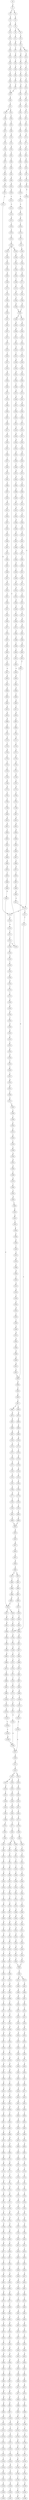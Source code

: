 strict digraph  {
	S0 -> S1 [ label = C ];
	S1 -> S2 [ label = C ];
	S1 -> S3 [ label = T ];
	S2 -> S4 [ label = A ];
	S3 -> S5 [ label = A ];
	S4 -> S6 [ label = G ];
	S5 -> S7 [ label = G ];
	S6 -> S8 [ label = T ];
	S6 -> S9 [ label = G ];
	S7 -> S10 [ label = G ];
	S8 -> S11 [ label = T ];
	S9 -> S12 [ label = T ];
	S10 -> S13 [ label = T ];
	S11 -> S14 [ label = G ];
	S12 -> S15 [ label = G ];
	S13 -> S16 [ label = G ];
	S14 -> S17 [ label = T ];
	S15 -> S18 [ label = C ];
	S15 -> S19 [ label = G ];
	S16 -> S20 [ label = T ];
	S17 -> S21 [ label = G ];
	S18 -> S22 [ label = G ];
	S19 -> S23 [ label = G ];
	S20 -> S24 [ label = G ];
	S21 -> S25 [ label = C ];
	S22 -> S26 [ label = C ];
	S23 -> S27 [ label = C ];
	S24 -> S28 [ label = C ];
	S25 -> S29 [ label = G ];
	S26 -> S30 [ label = G ];
	S27 -> S31 [ label = T ];
	S28 -> S32 [ label = G ];
	S29 -> S33 [ label = T ];
	S30 -> S34 [ label = T ];
	S31 -> S35 [ label = T ];
	S32 -> S36 [ label = T ];
	S33 -> S37 [ label = C ];
	S34 -> S38 [ label = C ];
	S35 -> S39 [ label = C ];
	S36 -> S40 [ label = C ];
	S37 -> S41 [ label = G ];
	S38 -> S42 [ label = G ];
	S39 -> S43 [ label = G ];
	S40 -> S44 [ label = G ];
	S41 -> S45 [ label = A ];
	S42 -> S46 [ label = T ];
	S43 -> S47 [ label = A ];
	S44 -> S45 [ label = A ];
	S45 -> S48 [ label = A ];
	S46 -> S49 [ label = G ];
	S47 -> S50 [ label = A ];
	S48 -> S51 [ label = C ];
	S49 -> S52 [ label = C ];
	S50 -> S53 [ label = C ];
	S51 -> S54 [ label = C ];
	S51 -> S55 [ label = A ];
	S52 -> S56 [ label = A ];
	S53 -> S57 [ label = A ];
	S54 -> S58 [ label = T ];
	S55 -> S59 [ label = C ];
	S56 -> S60 [ label = T ];
	S57 -> S61 [ label = C ];
	S58 -> S62 [ label = T ];
	S59 -> S63 [ label = C ];
	S60 -> S64 [ label = C ];
	S61 -> S65 [ label = G ];
	S62 -> S66 [ label = C ];
	S63 -> S67 [ label = C ];
	S64 -> S68 [ label = C ];
	S65 -> S69 [ label = C ];
	S66 -> S70 [ label = G ];
	S67 -> S71 [ label = G ];
	S68 -> S72 [ label = G ];
	S69 -> S73 [ label = G ];
	S70 -> S74 [ label = T ];
	S71 -> S75 [ label = T ];
	S72 -> S76 [ label = C ];
	S73 -> S77 [ label = C ];
	S74 -> S78 [ label = A ];
	S75 -> S79 [ label = A ];
	S76 -> S80 [ label = A ];
	S77 -> S81 [ label = A ];
	S78 -> S82 [ label = C ];
	S79 -> S83 [ label = C ];
	S80 -> S84 [ label = C ];
	S81 -> S85 [ label = C ];
	S82 -> S86 [ label = T ];
	S83 -> S87 [ label = G ];
	S84 -> S88 [ label = G ];
	S85 -> S89 [ label = G ];
	S86 -> S90 [ label = T ];
	S87 -> S91 [ label = T ];
	S88 -> S92 [ label = T ];
	S89 -> S93 [ label = T ];
	S90 -> S94 [ label = C ];
	S91 -> S95 [ label = C ];
	S92 -> S96 [ label = C ];
	S93 -> S97 [ label = C ];
	S94 -> S98 [ label = A ];
	S95 -> S99 [ label = C ];
	S96 -> S100 [ label = G ];
	S97 -> S101 [ label = C ];
	S98 -> S102 [ label = A ];
	S99 -> S103 [ label = A ];
	S100 -> S104 [ label = A ];
	S101 -> S105 [ label = A ];
	S102 -> S106 [ label = G ];
	S103 -> S107 [ label = G ];
	S104 -> S108 [ label = G ];
	S105 -> S109 [ label = G ];
	S106 -> S110 [ label = C ];
	S107 -> S111 [ label = C ];
	S108 -> S112 [ label = C ];
	S109 -> S113 [ label = C ];
	S110 -> S114 [ label = G ];
	S111 -> S115 [ label = G ];
	S112 -> S116 [ label = G ];
	S113 -> S117 [ label = T ];
	S113 -> S115 [ label = G ];
	S114 -> S118 [ label = A ];
	S115 -> S119 [ label = A ];
	S116 -> S120 [ label = A ];
	S117 -> S121 [ label = T ];
	S118 -> S122 [ label = G ];
	S119 -> S123 [ label = G ];
	S120 -> S124 [ label = G ];
	S121 -> S125 [ label = C ];
	S122 -> S126 [ label = T ];
	S123 -> S127 [ label = T ];
	S124 -> S128 [ label = T ];
	S125 -> S129 [ label = A ];
	S126 -> S130 [ label = C ];
	S127 -> S131 [ label = C ];
	S128 -> S132 [ label = C ];
	S129 -> S133 [ label = C ];
	S130 -> S134 [ label = C ];
	S131 -> S135 [ label = C ];
	S131 -> S136 [ label = T ];
	S132 -> S137 [ label = G ];
	S133 -> S138 [ label = G ];
	S134 -> S139 [ label = C ];
	S135 -> S139 [ label = C ];
	S136 -> S140 [ label = C ];
	S137 -> S141 [ label = A ];
	S138 -> S142 [ label = C ];
	S139 -> S143 [ label = T ];
	S139 -> S144 [ label = G ];
	S140 -> S145 [ label = G ];
	S141 -> S146 [ label = A ];
	S142 -> S147 [ label = C ];
	S143 -> S148 [ label = C ];
	S144 -> S149 [ label = C ];
	S145 -> S150 [ label = T ];
	S146 -> S151 [ label = C ];
	S147 -> S152 [ label = C ];
	S148 -> S153 [ label = C ];
	S149 -> S154 [ label = C ];
	S150 -> S155 [ label = C ];
	S151 -> S156 [ label = C ];
	S152 -> S157 [ label = T ];
	S153 -> S158 [ label = G ];
	S154 -> S159 [ label = T ];
	S155 -> S160 [ label = T ];
	S156 -> S161 [ label = T ];
	S157 -> S162 [ label = T ];
	S158 -> S163 [ label = G ];
	S159 -> S164 [ label = G ];
	S160 -> S165 [ label = G ];
	S161 -> S166 [ label = G ];
	S162 -> S167 [ label = C ];
	S163 -> S168 [ label = T ];
	S164 -> S169 [ label = T ];
	S165 -> S170 [ label = T ];
	S166 -> S171 [ label = T ];
	S167 -> S172 [ label = A ];
	S168 -> S173 [ label = C ];
	S169 -> S174 [ label = C ];
	S170 -> S175 [ label = T ];
	S171 -> S176 [ label = C ];
	S172 -> S177 [ label = T ];
	S173 -> S178 [ label = T ];
	S174 -> S179 [ label = G ];
	S175 -> S180 [ label = C ];
	S176 -> S181 [ label = G ];
	S177 -> S182 [ label = C ];
	S178 -> S183 [ label = G ];
	S179 -> S184 [ label = C ];
	S180 -> S185 [ label = C ];
	S181 -> S186 [ label = C ];
	S182 -> S187 [ label = C ];
	S183 -> S188 [ label = G ];
	S184 -> S189 [ label = G ];
	S185 -> S190 [ label = G ];
	S186 -> S191 [ label = G ];
	S187 -> S192 [ label = A ];
	S188 -> S193 [ label = A ];
	S189 -> S194 [ label = C ];
	S190 -> S195 [ label = T ];
	S191 -> S194 [ label = C ];
	S192 -> S196 [ label = G ];
	S193 -> S197 [ label = G ];
	S194 -> S198 [ label = G ];
	S194 -> S199 [ label = A ];
	S195 -> S200 [ label = G ];
	S196 -> S201 [ label = A ];
	S197 -> S202 [ label = G ];
	S198 -> S203 [ label = A ];
	S199 -> S204 [ label = A ];
	S200 -> S205 [ label = G ];
	S201 -> S206 [ label = A ];
	S202 -> S207 [ label = G ];
	S203 -> S208 [ label = G ];
	S204 -> S209 [ label = C ];
	S205 -> S210 [ label = C ];
	S206 -> S211 [ label = C ];
	S207 -> S212 [ label = T ];
	S208 -> S213 [ label = C ];
	S209 -> S214 [ label = C ];
	S210 -> S215 [ label = C ];
	S211 -> S216 [ label = C ];
	S212 -> S217 [ label = G ];
	S213 -> S218 [ label = A ];
	S214 -> S219 [ label = C ];
	S215 -> S220 [ label = C ];
	S216 -> S221 [ label = A ];
	S216 -> S222 [ label = G ];
	S217 -> S223 [ label = T ];
	S218 -> S224 [ label = G ];
	S219 -> S225 [ label = G ];
	S220 -> S226 [ label = G ];
	S221 -> S227 [ label = G ];
	S221 -> S228 [ label = C ];
	S222 -> S229 [ label = G ];
	S223 -> S230 [ label = T ];
	S224 -> S231 [ label = T ];
	S225 -> S232 [ label = T ];
	S226 -> S233 [ label = T ];
	S227 -> S234 [ label = A ];
	S228 -> S235 [ label = C ];
	S229 -> S236 [ label = A ];
	S230 -> S237 [ label = C ];
	S231 -> S238 [ label = G ];
	S232 -> S239 [ label = A ];
	S233 -> S240 [ label = C ];
	S234 -> S241 [ label = C ];
	S235 -> S242 [ label = A ];
	S236 -> S243 [ label = C ];
	S237 -> S244 [ label = C ];
	S238 -> S245 [ label = C ];
	S239 -> S246 [ label = C ];
	S240 -> S247 [ label = C ];
	S241 -> S248 [ label = T ];
	S242 -> S249 [ label = C ];
	S243 -> S250 [ label = G ];
	S244 -> S251 [ label = A ];
	S245 -> S252 [ label = A ];
	S246 -> S253 [ label = A ];
	S247 -> S254 [ label = A ];
	S248 -> S255 [ label = C ];
	S249 -> S256 [ label = C ];
	S250 -> S257 [ label = C ];
	S251 -> S258 [ label = G ];
	S252 -> S259 [ label = A ];
	S253 -> S260 [ label = G ];
	S254 -> S261 [ label = G ];
	S255 -> S262 [ label = C ];
	S256 -> S263 [ label = C ];
	S257 -> S264 [ label = C ];
	S258 -> S265 [ label = C ];
	S259 -> S266 [ label = C ];
	S260 -> S267 [ label = C ];
	S261 -> S268 [ label = T ];
	S262 -> S269 [ label = C ];
	S263 -> S270 [ label = C ];
	S264 -> S271 [ label = C ];
	S265 -> S272 [ label = A ];
	S266 -> S273 [ label = A ];
	S267 -> S274 [ label = A ];
	S268 -> S275 [ label = A ];
	S269 -> S276 [ label = A ];
	S270 -> S277 [ label = T ];
	S271 -> S278 [ label = A ];
	S272 -> S279 [ label = G ];
	S273 -> S280 [ label = G ];
	S274 -> S281 [ label = G ];
	S275 -> S282 [ label = G ];
	S276 -> S283 [ label = T ];
	S277 -> S284 [ label = T ];
	S278 -> S285 [ label = T ];
	S279 -> S286 [ label = A ];
	S280 -> S287 [ label = C ];
	S281 -> S288 [ label = G ];
	S282 -> S289 [ label = C ];
	S283 -> S290 [ label = C ];
	S284 -> S291 [ label = C ];
	S285 -> S292 [ label = C ];
	S286 -> S293 [ label = T ];
	S287 -> S294 [ label = T ];
	S288 -> S295 [ label = T ];
	S289 -> S296 [ label = T ];
	S290 -> S297 [ label = T ];
	S291 -> S298 [ label = C ];
	S291 -> S299 [ label = G ];
	S292 -> S300 [ label = G ];
	S293 -> S301 [ label = A ];
	S294 -> S302 [ label = A ];
	S295 -> S303 [ label = G ];
	S296 -> S304 [ label = C ];
	S297 -> S305 [ label = G ];
	S298 -> S306 [ label = T ];
	S299 -> S307 [ label = A ];
	S300 -> S308 [ label = T ];
	S301 -> S309 [ label = A ];
	S302 -> S310 [ label = C ];
	S303 -> S311 [ label = C ];
	S304 -> S312 [ label = C ];
	S305 -> S313 [ label = C ];
	S306 -> S314 [ label = G ];
	S307 -> S315 [ label = T ];
	S308 -> S316 [ label = C ];
	S309 -> S317 [ label = A ];
	S310 -> S318 [ label = G ];
	S311 -> S319 [ label = A ];
	S312 -> S320 [ label = A ];
	S313 -> S321 [ label = C ];
	S314 -> S322 [ label = T ];
	S315 -> S323 [ label = C ];
	S316 -> S324 [ label = C ];
	S317 -> S325 [ label = A ];
	S318 -> S326 [ label = A ];
	S319 -> S327 [ label = C ];
	S320 -> S328 [ label = C ];
	S321 -> S329 [ label = A ];
	S322 -> S330 [ label = C ];
	S323 -> S331 [ label = G ];
	S324 -> S332 [ label = T ];
	S325 -> S333 [ label = A ];
	S326 -> S334 [ label = G ];
	S327 -> S335 [ label = G ];
	S328 -> S336 [ label = C ];
	S329 -> S337 [ label = G ];
	S330 -> S338 [ label = C ];
	S331 -> S339 [ label = T ];
	S332 -> S340 [ label = C ];
	S333 -> S341 [ label = C ];
	S334 -> S342 [ label = A ];
	S335 -> S343 [ label = C ];
	S336 -> S344 [ label = G ];
	S337 -> S345 [ label = T ];
	S338 -> S346 [ label = T ];
	S339 -> S347 [ label = T ];
	S340 -> S348 [ label = T ];
	S341 -> S349 [ label = T ];
	S342 -> S350 [ label = A ];
	S343 -> S351 [ label = G ];
	S344 -> S352 [ label = G ];
	S345 -> S353 [ label = C ];
	S346 -> S354 [ label = T ];
	S347 -> S355 [ label = T ];
	S348 -> S356 [ label = T ];
	S349 -> S357 [ label = T ];
	S350 -> S358 [ label = C ];
	S351 -> S359 [ label = G ];
	S352 -> S360 [ label = A ];
	S353 -> S361 [ label = G ];
	S354 -> S362 [ label = G ];
	S355 -> S363 [ label = G ];
	S356 -> S364 [ label = C ];
	S357 -> S365 [ label = T ];
	S358 -> S366 [ label = T ];
	S359 -> S367 [ label = T ];
	S360 -> S368 [ label = C ];
	S361 -> S369 [ label = T ];
	S362 -> S370 [ label = T ];
	S363 -> S371 [ label = T ];
	S364 -> S372 [ label = T ];
	S365 -> S373 [ label = G ];
	S366 -> S374 [ label = G ];
	S367 -> S375 [ label = G ];
	S368 -> S376 [ label = G ];
	S369 -> S377 [ label = A ];
	S370 -> S378 [ label = A ];
	S371 -> S379 [ label = A ];
	S372 -> S380 [ label = C ];
	S373 -> S381 [ label = C ];
	S374 -> S382 [ label = G ];
	S375 -> S383 [ label = C ];
	S376 -> S384 [ label = T ];
	S377 -> S385 [ label = A ];
	S378 -> S386 [ label = G ];
	S379 -> S387 [ label = G ];
	S380 -> S388 [ label = G ];
	S381 -> S389 [ label = C ];
	S382 -> S390 [ label = C ];
	S383 -> S391 [ label = C ];
	S384 -> S392 [ label = C ];
	S385 -> S393 [ label = G ];
	S386 -> S394 [ label = G ];
	S387 -> S395 [ label = G ];
	S388 -> S396 [ label = G ];
	S389 -> S397 [ label = G ];
	S390 -> S398 [ label = G ];
	S391 -> S399 [ label = G ];
	S392 -> S400 [ label = G ];
	S393 -> S401 [ label = A ];
	S394 -> S402 [ label = A ];
	S395 -> S403 [ label = A ];
	S396 -> S404 [ label = A ];
	S397 -> S405 [ label = T ];
	S398 -> S406 [ label = C ];
	S399 -> S407 [ label = C ];
	S400 -> S408 [ label = T ];
	S401 -> S409 [ label = C ];
	S402 -> S410 [ label = G ];
	S403 -> S411 [ label = A ];
	S404 -> S412 [ label = G ];
	S405 -> S413 [ label = A ];
	S406 -> S414 [ label = A ];
	S407 -> S415 [ label = A ];
	S408 -> S416 [ label = G ];
	S409 -> S417 [ label = G ];
	S410 -> S418 [ label = A ];
	S411 -> S419 [ label = A ];
	S412 -> S420 [ label = A ];
	S413 -> S421 [ label = G ];
	S414 -> S422 [ label = G ];
	S415 -> S423 [ label = A ];
	S416 -> S424 [ label = A ];
	S417 -> S425 [ label = G ];
	S418 -> S426 [ label = G ];
	S419 -> S427 [ label = G ];
	S420 -> S428 [ label = G ];
	S421 -> S429 [ label = C ];
	S422 -> S430 [ label = C ];
	S423 -> S431 [ label = C ];
	S424 -> S432 [ label = C ];
	S425 -> S433 [ label = C ];
	S426 -> S434 [ label = G ];
	S427 -> S435 [ label = G ];
	S428 -> S436 [ label = G ];
	S429 -> S437 [ label = C ];
	S430 -> S438 [ label = G ];
	S431 -> S439 [ label = C ];
	S432 -> S440 [ label = C ];
	S433 -> S441 [ label = T ];
	S434 -> S442 [ label = T ];
	S435 -> S443 [ label = T ];
	S436 -> S444 [ label = T ];
	S437 -> S445 [ label = G ];
	S438 -> S446 [ label = G ];
	S439 -> S447 [ label = A ];
	S440 -> S448 [ label = G ];
	S441 -> S449 [ label = C ];
	S442 -> S450 [ label = C ];
	S443 -> S451 [ label = C ];
	S444 -> S452 [ label = C ];
	S445 -> S453 [ label = G ];
	S446 -> S454 [ label = G ];
	S447 -> S455 [ label = G ];
	S448 -> S456 [ label = G ];
	S449 -> S457 [ label = T ];
	S450 -> S458 [ label = C ];
	S451 -> S459 [ label = C ];
	S452 -> S458 [ label = C ];
	S453 -> S460 [ label = T ];
	S454 -> S461 [ label = T ];
	S455 -> S462 [ label = T ];
	S456 -> S463 [ label = T ];
	S457 -> S464 [ label = C ];
	S458 -> S465 [ label = C ];
	S459 -> S466 [ label = C ];
	S460 -> S467 [ label = G ];
	S461 -> S468 [ label = G ];
	S462 -> S469 [ label = C ];
	S463 -> S470 [ label = C ];
	S464 -> S471 [ label = G ];
	S465 -> S472 [ label = A ];
	S465 -> S473 [ label = G ];
	S466 -> S474 [ label = G ];
	S467 -> S475 [ label = A ];
	S468 -> S476 [ label = C ];
	S469 -> S477 [ label = G ];
	S470 -> S478 [ label = G ];
	S471 -> S479 [ label = A ];
	S472 -> S480 [ label = G ];
	S473 -> S481 [ label = G ];
	S474 -> S482 [ label = A ];
	S475 -> S483 [ label = C ];
	S476 -> S484 [ label = C ];
	S477 -> S485 [ label = C ];
	S478 -> S486 [ label = C ];
	S479 -> S487 [ label = A ];
	S480 -> S488 [ label = A ];
	S481 -> S489 [ label = A ];
	S482 -> S490 [ label = A ];
	S483 -> S491 [ label = G ];
	S484 -> S492 [ label = G ];
	S485 -> S493 [ label = G ];
	S486 -> S494 [ label = G ];
	S487 -> S495 [ label = G ];
	S488 -> S496 [ label = G ];
	S489 -> S497 [ label = G ];
	S490 -> S498 [ label = G ];
	S491 -> S499 [ label = T ];
	S492 -> S500 [ label = C ];
	S493 -> S501 [ label = C ];
	S494 -> S502 [ label = T ];
	S495 -> S503 [ label = T ];
	S496 -> S504 [ label = C ];
	S497 -> S505 [ label = G ];
	S498 -> S506 [ label = T ];
	S499 -> S507 [ label = G ];
	S500 -> S508 [ label = C ];
	S501 -> S509 [ label = A ];
	S502 -> S510 [ label = A ];
	S503 -> S511 [ label = C ];
	S504 -> S512 [ label = C ];
	S505 -> S513 [ label = C ];
	S506 -> S514 [ label = C ];
	S507 -> S515 [ label = G ];
	S508 -> S516 [ label = G ];
	S509 -> S517 [ label = G ];
	S510 -> S518 [ label = G ];
	S511 -> S519 [ label = G ];
	S512 -> S520 [ label = A ];
	S513 -> S521 [ label = G ];
	S514 -> S522 [ label = G ];
	S515 -> S523 [ label = G ];
	S516 -> S524 [ label = G ];
	S517 -> S525 [ label = C ];
	S518 -> S526 [ label = C ];
	S519 -> S527 [ label = C ];
	S520 -> S528 [ label = C ];
	S521 -> S529 [ label = T ];
	S522 -> S530 [ label = A ];
	S523 -> S531 [ label = T ];
	S524 -> S532 [ label = T ];
	S525 -> S533 [ label = C ];
	S526 -> S534 [ label = C ];
	S527 -> S535 [ label = G ];
	S528 -> S536 [ label = G ];
	S529 -> S537 [ label = G ];
	S530 -> S538 [ label = G ];
	S531 -> S539 [ label = A ];
	S532 -> S540 [ label = G ];
	S533 -> S541 [ label = G ];
	S534 -> S542 [ label = G ];
	S535 -> S543 [ label = G ];
	S536 -> S544 [ label = G ];
	S537 -> S545 [ label = G ];
	S538 -> S546 [ label = G ];
	S539 -> S547 [ label = C ];
	S540 -> S548 [ label = G ];
	S541 -> S549 [ label = G ];
	S542 -> S550 [ label = C ];
	S543 -> S551 [ label = C ];
	S544 -> S552 [ label = T ];
	S545 -> S553 [ label = T ];
	S546 -> S554 [ label = T ];
	S547 -> S555 [ label = T ];
	S548 -> S556 [ label = T ];
	S549 -> S557 [ label = T ];
	S550 -> S558 [ label = T ];
	S551 -> S559 [ label = T ];
	S552 -> S560 [ label = T ];
	S553 -> S561 [ label = A ];
	S554 -> S562 [ label = A ];
	S555 -> S563 [ label = A ];
	S556 -> S564 [ label = G ];
	S557 -> S565 [ label = G ];
	S558 -> S566 [ label = G ];
	S559 -> S567 [ label = A ];
	S560 -> S568 [ label = A ];
	S561 -> S569 [ label = T ];
	S562 -> S570 [ label = T ];
	S563 -> S571 [ label = T ];
	S564 -> S572 [ label = G ];
	S565 -> S573 [ label = G ];
	S566 -> S574 [ label = G ];
	S567 -> S575 [ label = T ];
	S568 -> S576 [ label = C ];
	S569 -> S577 [ label = G ];
	S570 -> S578 [ label = A ];
	S571 -> S579 [ label = T ];
	S572 -> S580 [ label = A ];
	S573 -> S581 [ label = A ];
	S574 -> S582 [ label = A ];
	S575 -> S583 [ label = A ];
	S576 -> S584 [ label = T ];
	S577 -> S585 [ label = A ];
	S578 -> S586 [ label = A ];
	S579 -> S587 [ label = G ];
	S580 -> S588 [ label = A ];
	S581 -> S589 [ label = A ];
	S582 -> S590 [ label = A ];
	S583 -> S591 [ label = G ];
	S584 -> S592 [ label = G ];
	S585 -> S593 [ label = G ];
	S586 -> S594 [ label = G ];
	S587 -> S595 [ label = G ];
	S588 -> S596 [ label = C ];
	S589 -> S597 [ label = G ];
	S590 -> S598 [ label = G ];
	S591 -> S599 [ label = T ];
	S592 -> S600 [ label = C ];
	S593 -> S601 [ label = C ];
	S594 -> S602 [ label = T ];
	S595 -> S603 [ label = A ];
	S596 -> S604 [ label = C ];
	S597 -> S605 [ label = A ];
	S598 -> S606 [ label = A ];
	S599 -> S607 [ label = A ];
	S600 -> S608 [ label = A ];
	S601 -> S609 [ label = G ];
	S602 -> S610 [ label = C ];
	S603 -> S611 [ label = A ];
	S604 -> S612 [ label = T ];
	S605 -> S613 [ label = A ];
	S606 -> S614 [ label = A ];
	S607 -> S615 [ label = G ];
	S608 -> S616 [ label = G ];
	S609 -> S617 [ label = G ];
	S610 -> S618 [ label = G ];
	S611 -> S619 [ label = C ];
	S612 -> S620 [ label = C ];
	S613 -> S621 [ label = C ];
	S614 -> S622 [ label = C ];
	S615 -> S623 [ label = C ];
	S616 -> S624 [ label = A ];
	S617 -> S625 [ label = T ];
	S618 -> S626 [ label = T ];
	S619 -> S627 [ label = G ];
	S620 -> S628 [ label = G ];
	S621 -> S629 [ label = G ];
	S622 -> S629 [ label = G ];
	S623 -> S630 [ label = C ];
	S624 -> S631 [ label = C ];
	S625 -> S632 [ label = C ];
	S626 -> S633 [ label = G ];
	S627 -> S634 [ label = G ];
	S628 -> S635 [ label = G ];
	S629 -> S636 [ label = G ];
	S630 -> S637 [ label = G ];
	S631 -> S638 [ label = G ];
	S632 -> S639 [ label = G ];
	S633 -> S640 [ label = G ];
	S634 -> S641 [ label = T ];
	S635 -> S642 [ label = C ];
	S636 -> S643 [ label = C ];
	S637 -> S644 [ label = A ];
	S638 -> S645 [ label = G ];
	S639 -> S646 [ label = C ];
	S640 -> S647 [ label = T ];
	S641 -> S648 [ label = A ];
	S642 -> S649 [ label = A ];
	S643 -> S650 [ label = A ];
	S644 -> S651 [ label = A ];
	S645 -> S652 [ label = A ];
	S646 -> S653 [ label = A ];
	S647 -> S654 [ label = A ];
	S648 -> S655 [ label = C ];
	S649 -> S656 [ label = C ];
	S650 -> S657 [ label = C ];
	S651 -> S658 [ label = A ];
	S652 -> S659 [ label = C ];
	S653 -> S660 [ label = C ];
	S654 -> S661 [ label = C ];
	S655 -> S662 [ label = G ];
	S656 -> S663 [ label = G ];
	S657 -> S664 [ label = C ];
	S657 -> S665 [ label = T ];
	S658 -> S666 [ label = C ];
	S659 -> S667 [ label = A ];
	S660 -> S668 [ label = G ];
	S661 -> S669 [ label = C ];
	S662 -> S670 [ label = A ];
	S663 -> S671 [ label = C ];
	S664 -> S672 [ label = G ];
	S665 -> S673 [ label = G ];
	S666 -> S674 [ label = C ];
	S667 -> S675 [ label = C ];
	S668 -> S676 [ label = C ];
	S669 -> S677 [ label = G ];
	S670 -> S678 [ label = A ];
	S671 -> S679 [ label = G ];
	S672 -> S680 [ label = G ];
	S673 -> S681 [ label = G ];
	S674 -> S682 [ label = C ];
	S675 -> S683 [ label = A ];
	S676 -> S684 [ label = G ];
	S677 -> S685 [ label = G ];
	S678 -> S686 [ label = G ];
	S679 -> S687 [ label = C ];
	S680 -> S688 [ label = G ];
	S681 -> S689 [ label = G ];
	S682 -> S690 [ label = C ];
	S683 -> S691 [ label = C ];
	S684 -> S692 [ label = C ];
	S685 -> S693 [ label = T ];
	S686 -> S694 [ label = A ];
	S687 -> S695 [ label = G ];
	S688 -> S696 [ label = A ];
	S689 -> S697 [ label = A ];
	S690 -> S698 [ label = G ];
	S691 -> S699 [ label = C ];
	S692 -> S700 [ label = G ];
	S693 -> S701 [ label = G ];
	S694 -> S702 [ label = A ];
	S695 -> S703 [ label = C ];
	S696 -> S704 [ label = A ];
	S697 -> S705 [ label = A ];
	S698 -> S706 [ label = A ];
	S699 -> S707 [ label = T ];
	S700 -> S708 [ label = G ];
	S701 -> S709 [ label = G ];
	S702 -> S710 [ label = G ];
	S703 -> S711 [ label = G ];
	S704 -> S712 [ label = T ];
	S705 -> S713 [ label = C ];
	S706 -> S714 [ label = C ];
	S707 -> S715 [ label = C ];
	S708 -> S716 [ label = C ];
	S709 -> S717 [ label = T ];
	S710 -> S718 [ label = T ];
	S711 -> S719 [ label = T ];
	S712 -> S720 [ label = T ];
	S713 -> S721 [ label = T ];
	S714 -> S722 [ label = T ];
	S715 -> S723 [ label = T ];
	S716 -> S724 [ label = T ];
	S717 -> S725 [ label = T ];
	S718 -> S726 [ label = G ];
	S719 -> S727 [ label = C ];
	S720 -> S728 [ label = G ];
	S721 -> S729 [ label = G ];
	S722 -> S730 [ label = A ];
	S723 -> S731 [ label = A ];
	S724 -> S732 [ label = G ];
	S725 -> S733 [ label = A ];
	S726 -> S734 [ label = T ];
	S727 -> S735 [ label = G ];
	S728 -> S736 [ label = A ];
	S729 -> S737 [ label = G ];
	S730 -> S738 [ label = G ];
	S731 -> S739 [ label = G ];
	S732 -> S740 [ label = G ];
	S733 -> S741 [ label = G ];
	S734 -> S742 [ label = C ];
	S735 -> S743 [ label = A ];
	S736 -> S744 [ label = A ];
	S737 -> S745 [ label = A ];
	S738 -> S746 [ label = A ];
	S739 -> S747 [ label = A ];
	S740 -> S748 [ label = A ];
	S741 -> S749 [ label = A ];
	S742 -> S750 [ label = C ];
	S743 -> S751 [ label = C ];
	S744 -> S752 [ label = C ];
	S745 -> S753 [ label = C ];
	S746 -> S754 [ label = A ];
	S747 -> S755 [ label = A ];
	S748 -> S756 [ label = A ];
	S749 -> S757 [ label = A ];
	S750 -> S758 [ label = T ];
	S751 -> S759 [ label = G ];
	S752 -> S760 [ label = C ];
	S753 -> S761 [ label = C ];
	S754 -> S762 [ label = T ];
	S755 -> S763 [ label = C ];
	S756 -> S764 [ label = T ];
	S757 -> S765 [ label = G ];
	S758 -> S766 [ label = G ];
	S759 -> S767 [ label = C ];
	S760 -> S768 [ label = C ];
	S761 -> S769 [ label = C ];
	S762 -> S770 [ label = C ];
	S763 -> S771 [ label = G ];
	S764 -> S772 [ label = G ];
	S765 -> S773 [ label = G ];
	S766 -> S774 [ label = G ];
	S767 -> S775 [ label = G ];
	S768 -> S776 [ label = G ];
	S769 -> S777 [ label = G ];
	S770 -> S778 [ label = G ];
	S771 -> S779 [ label = A ];
	S772 -> S780 [ label = G ];
	S773 -> S781 [ label = G ];
	S774 -> S782 [ label = C ];
	S775 -> S783 [ label = C ];
	S776 -> S784 [ label = T ];
	S777 -> S785 [ label = T ];
	S778 -> S786 [ label = G ];
	S779 -> S787 [ label = G ];
	S780 -> S788 [ label = G ];
	S781 -> S789 [ label = G ];
	S782 -> S790 [ label = C ];
	S783 -> S791 [ label = C ];
	S784 -> S792 [ label = C ];
	S785 -> S793 [ label = C ];
	S786 -> S794 [ label = G ];
	S787 -> S795 [ label = G ];
	S788 -> S796 [ label = G ];
	S789 -> S797 [ label = G ];
	S790 -> S798 [ label = T ];
	S791 -> S799 [ label = T ];
	S792 -> S800 [ label = T ];
	S793 -> S801 [ label = T ];
	S794 -> S802 [ label = T ];
	S795 -> S803 [ label = T ];
	S796 -> S804 [ label = T ];
	S797 -> S805 [ label = T ];
	S798 -> S806 [ label = G ];
	S799 -> S807 [ label = C ];
	S800 -> S808 [ label = C ];
	S801 -> S809 [ label = C ];
	S802 -> S810 [ label = A ];
	S803 -> S811 [ label = G ];
	S804 -> S812 [ label = C ];
	S805 -> S813 [ label = C ];
	S806 -> S814 [ label = G ];
	S807 -> S815 [ label = G ];
	S808 -> S816 [ label = G ];
	S809 -> S816 [ label = G ];
	S810 -> S817 [ label = T ];
	S811 -> S818 [ label = T ];
	S812 -> S819 [ label = C ];
	S813 -> S820 [ label = C ];
	S814 -> S821 [ label = G ];
	S815 -> S822 [ label = G ];
	S816 -> S823 [ label = G ];
	S817 -> S824 [ label = C ];
	S818 -> S825 [ label = C ];
	S819 -> S826 [ label = G ];
	S820 -> S827 [ label = G ];
	S821 -> S828 [ label = T ];
	S822 -> S829 [ label = G ];
	S823 -> S830 [ label = C ];
	S824 -> S831 [ label = C ];
	S825 -> S832 [ label = C ];
	S826 -> S833 [ label = C ];
	S827 -> S834 [ label = T ];
	S828 -> S835 [ label = C ];
	S829 -> S836 [ label = C ];
	S830 -> S837 [ label = A ];
	S831 -> S838 [ label = C ];
	S832 -> S839 [ label = C ];
	S833 -> S840 [ label = C ];
	S834 -> S841 [ label = C ];
	S835 -> S842 [ label = C ];
	S836 -> S843 [ label = T ];
	S837 -> S844 [ label = C ];
	S838 -> S845 [ label = G ];
	S839 -> S846 [ label = T ];
	S840 -> S847 [ label = G ];
	S841 -> S848 [ label = G ];
	S842 -> S849 [ label = C ];
	S843 -> S850 [ label = C ];
	S844 -> S851 [ label = C ];
	S845 -> S852 [ label = A ];
	S846 -> S853 [ label = G ];
	S847 -> S854 [ label = G ];
	S848 -> S855 [ label = G ];
	S849 -> S856 [ label = G ];
	S850 -> S857 [ label = A ];
	S851 -> S858 [ label = G ];
	S852 -> S859 [ label = A ];
	S853 -> S860 [ label = T ];
	S854 -> S861 [ label = A ];
	S855 -> S862 [ label = A ];
	S856 -> S863 [ label = A ];
	S857 -> S864 [ label = C ];
	S858 -> S865 [ label = A ];
	S859 -> S866 [ label = A ];
	S860 -> S867 [ label = C ];
	S861 -> S868 [ label = A ];
	S862 -> S869 [ label = A ];
	S863 -> S870 [ label = G ];
	S864 -> S871 [ label = G ];
	S865 -> S872 [ label = G ];
	S865 -> S873 [ label = A ];
	S866 -> S874 [ label = G ];
	S867 -> S875 [ label = C ];
	S868 -> S876 [ label = C ];
	S869 -> S877 [ label = C ];
	S870 -> S878 [ label = T ];
	S871 -> S879 [ label = T ];
	S872 -> S880 [ label = T ];
	S873 -> S881 [ label = T ];
	S874 -> S882 [ label = T ];
	S875 -> S883 [ label = T ];
	S876 -> S884 [ label = T ];
	S877 -> S885 [ label = T ];
	S878 -> S886 [ label = C ];
	S879 -> S887 [ label = C ];
	S880 -> S888 [ label = C ];
	S881 -> S889 [ label = G ];
	S882 -> S890 [ label = G ];
	S883 -> S891 [ label = A ];
	S884 -> S892 [ label = G ];
	S885 -> S893 [ label = A ];
	S886 -> S894 [ label = C ];
	S887 -> S895 [ label = C ];
	S888 -> S896 [ label = C ];
	S889 -> S897 [ label = T ];
	S890 -> S898 [ label = T ];
	S891 -> S899 [ label = C ];
	S892 -> S900 [ label = C ];
	S893 -> S901 [ label = C ];
	S894 -> S902 [ label = A ];
	S895 -> S903 [ label = A ];
	S896 -> S904 [ label = A ];
	S897 -> S905 [ label = A ];
	S898 -> S906 [ label = C ];
	S899 -> S907 [ label = T ];
	S900 -> S908 [ label = A ];
	S901 -> S909 [ label = A ];
	S902 -> S910 [ label = G ];
	S903 -> S911 [ label = G ];
	S904 -> S910 [ label = G ];
	S905 -> S912 [ label = G ];
	S906 -> S913 [ label = G ];
	S907 -> S914 [ label = A ];
	S908 -> S915 [ label = A ];
	S909 -> S916 [ label = A ];
	S910 -> S917 [ label = T ];
	S910 -> S918 [ label = C ];
	S911 -> S113 [ label = C ];
	S912 -> S919 [ label = T ];
	S913 -> S920 [ label = T ];
	S914 -> S921 [ label = C ];
	S915 -> S922 [ label = C ];
	S916 -> S923 [ label = C ];
	S917 -> S924 [ label = A ];
	S918 -> S925 [ label = T ];
	S919 -> S926 [ label = T ];
	S920 -> S927 [ label = C ];
	S921 -> S928 [ label = C ];
	S922 -> S929 [ label = C ];
	S923 -> S930 [ label = G ];
	S924 -> S931 [ label = G ];
	S925 -> S932 [ label = T ];
	S926 -> S933 [ label = T ];
	S927 -> S934 [ label = G ];
	S928 -> S935 [ label = A ];
	S929 -> S936 [ label = A ];
	S930 -> S937 [ label = A ];
	S931 -> S938 [ label = G ];
	S932 -> S125 [ label = C ];
	S933 -> S939 [ label = C ];
	S934 -> S940 [ label = G ];
	S935 -> S941 [ label = G ];
	S936 -> S942 [ label = G ];
	S937 -> S943 [ label = A ];
	S938 -> S944 [ label = G ];
	S939 -> S945 [ label = A ];
	S940 -> S946 [ label = A ];
	S941 -> S947 [ label = G ];
	S942 -> S948 [ label = A ];
	S943 -> S949 [ label = A ];
	S944 -> S950 [ label = T ];
	S945 -> S951 [ label = C ];
	S946 -> S952 [ label = A ];
	S947 -> S953 [ label = A ];
	S948 -> S954 [ label = A ];
	S949 -> S955 [ label = A ];
	S950 -> S956 [ label = C ];
	S951 -> S957 [ label = T ];
	S952 -> S958 [ label = C ];
	S953 -> S959 [ label = G ];
	S954 -> S960 [ label = C ];
	S955 -> S961 [ label = C ];
	S956 -> S962 [ label = A ];
	S957 -> S963 [ label = C ];
	S958 -> S964 [ label = A ];
	S959 -> S965 [ label = A ];
	S960 -> S966 [ label = A ];
	S961 -> S967 [ label = A ];
	S962 -> S968 [ label = C ];
	S963 -> S969 [ label = C ];
	S964 -> S970 [ label = G ];
	S965 -> S971 [ label = G ];
	S966 -> S972 [ label = G ];
	S967 -> S973 [ label = G ];
	S968 -> S974 [ label = T ];
	S969 -> S975 [ label = T ];
	S970 -> S976 [ label = G ];
	S971 -> S977 [ label = T ];
	S972 -> S978 [ label = C ];
	S973 -> S979 [ label = A ];
	S974 -> S980 [ label = C ];
	S975 -> S981 [ label = T ];
	S976 -> S982 [ label = A ];
	S977 -> S983 [ label = C ];
	S978 -> S984 [ label = C ];
	S979 -> S985 [ label = A ];
	S980 -> S986 [ label = G ];
	S981 -> S987 [ label = T ];
	S982 -> S988 [ label = A ];
	S983 -> S989 [ label = A ];
	S984 -> S990 [ label = G ];
	S985 -> S991 [ label = G ];
	S986 -> S992 [ label = C ];
	S987 -> S993 [ label = C ];
	S988 -> S994 [ label = T ];
	S989 -> S995 [ label = G ];
	S990 -> S996 [ label = T ];
	S991 -> S997 [ label = G ];
	S992 -> S998 [ label = T ];
	S993 -> S999 [ label = A ];
	S994 -> S1000 [ label = A ];
	S995 -> S1001 [ label = G ];
	S996 -> S1002 [ label = C ];
	S997 -> S1003 [ label = G ];
	S998 -> S1004 [ label = T ];
	S999 -> S1005 [ label = T ];
	S1000 -> S1006 [ label = G ];
	S1001 -> S1007 [ label = A ];
	S1002 -> S1008 [ label = C ];
	S1003 -> S1009 [ label = G ];
	S1004 -> S1010 [ label = C ];
	S1005 -> S1011 [ label = C ];
	S1006 -> S1012 [ label = T ];
	S1007 -> S1013 [ label = C ];
	S1008 -> S1014 [ label = T ];
	S1009 -> S1015 [ label = T ];
	S1010 -> S1016 [ label = A ];
	S1011 -> S1017 [ label = C ];
	S1012 -> S1018 [ label = C ];
	S1013 -> S1019 [ label = C ];
	S1014 -> S1020 [ label = C ];
	S1015 -> S1021 [ label = C ];
	S1016 -> S1022 [ label = T ];
	S1017 -> S1023 [ label = A ];
	S1018 -> S1024 [ label = T ];
	S1019 -> S1025 [ label = A ];
	S1020 -> S1026 [ label = T ];
	S1021 -> S1027 [ label = T ];
	S1022 -> S1028 [ label = C ];
	S1023 -> S1029 [ label = G ];
	S1024 -> S1030 [ label = C ];
	S1025 -> S1031 [ label = G ];
	S1026 -> S1032 [ label = G ];
	S1027 -> S1033 [ label = C ];
	S1028 -> S1034 [ label = C ];
	S1029 -> S201 [ label = A ];
	S1030 -> S1035 [ label = T ];
	S1031 -> S1036 [ label = T ];
	S1032 -> S1037 [ label = T ];
	S1033 -> S1038 [ label = T ];
	S1034 -> S1039 [ label = A ];
	S1035 -> S1040 [ label = C ];
	S1036 -> S1041 [ label = C ];
	S1037 -> S1042 [ label = C ];
	S1038 -> S1043 [ label = C ];
	S1039 -> S196 [ label = G ];
	S1040 -> S1044 [ label = T ];
	S1041 -> S1045 [ label = T ];
	S1042 -> S1046 [ label = G ];
	S1043 -> S1047 [ label = G ];
	S1044 -> S1048 [ label = G ];
	S1045 -> S1049 [ label = C ];
	S1046 -> S1050 [ label = T ];
	S1047 -> S1051 [ label = T ];
	S1048 -> S1052 [ label = A ];
	S1049 -> S1053 [ label = T ];
	S1050 -> S1054 [ label = G ];
	S1051 -> S1055 [ label = G ];
	S1052 -> S1056 [ label = G ];
	S1053 -> S1057 [ label = G ];
	S1054 -> S1058 [ label = G ];
	S1055 -> S1059 [ label = G ];
	S1056 -> S1060 [ label = T ];
	S1057 -> S1061 [ label = T ];
	S1058 -> S1062 [ label = T ];
	S1059 -> S1063 [ label = T ];
	S1060 -> S1064 [ label = A ];
	S1061 -> S1065 [ label = A ];
	S1062 -> S1066 [ label = A ];
	S1063 -> S1067 [ label = A ];
}
